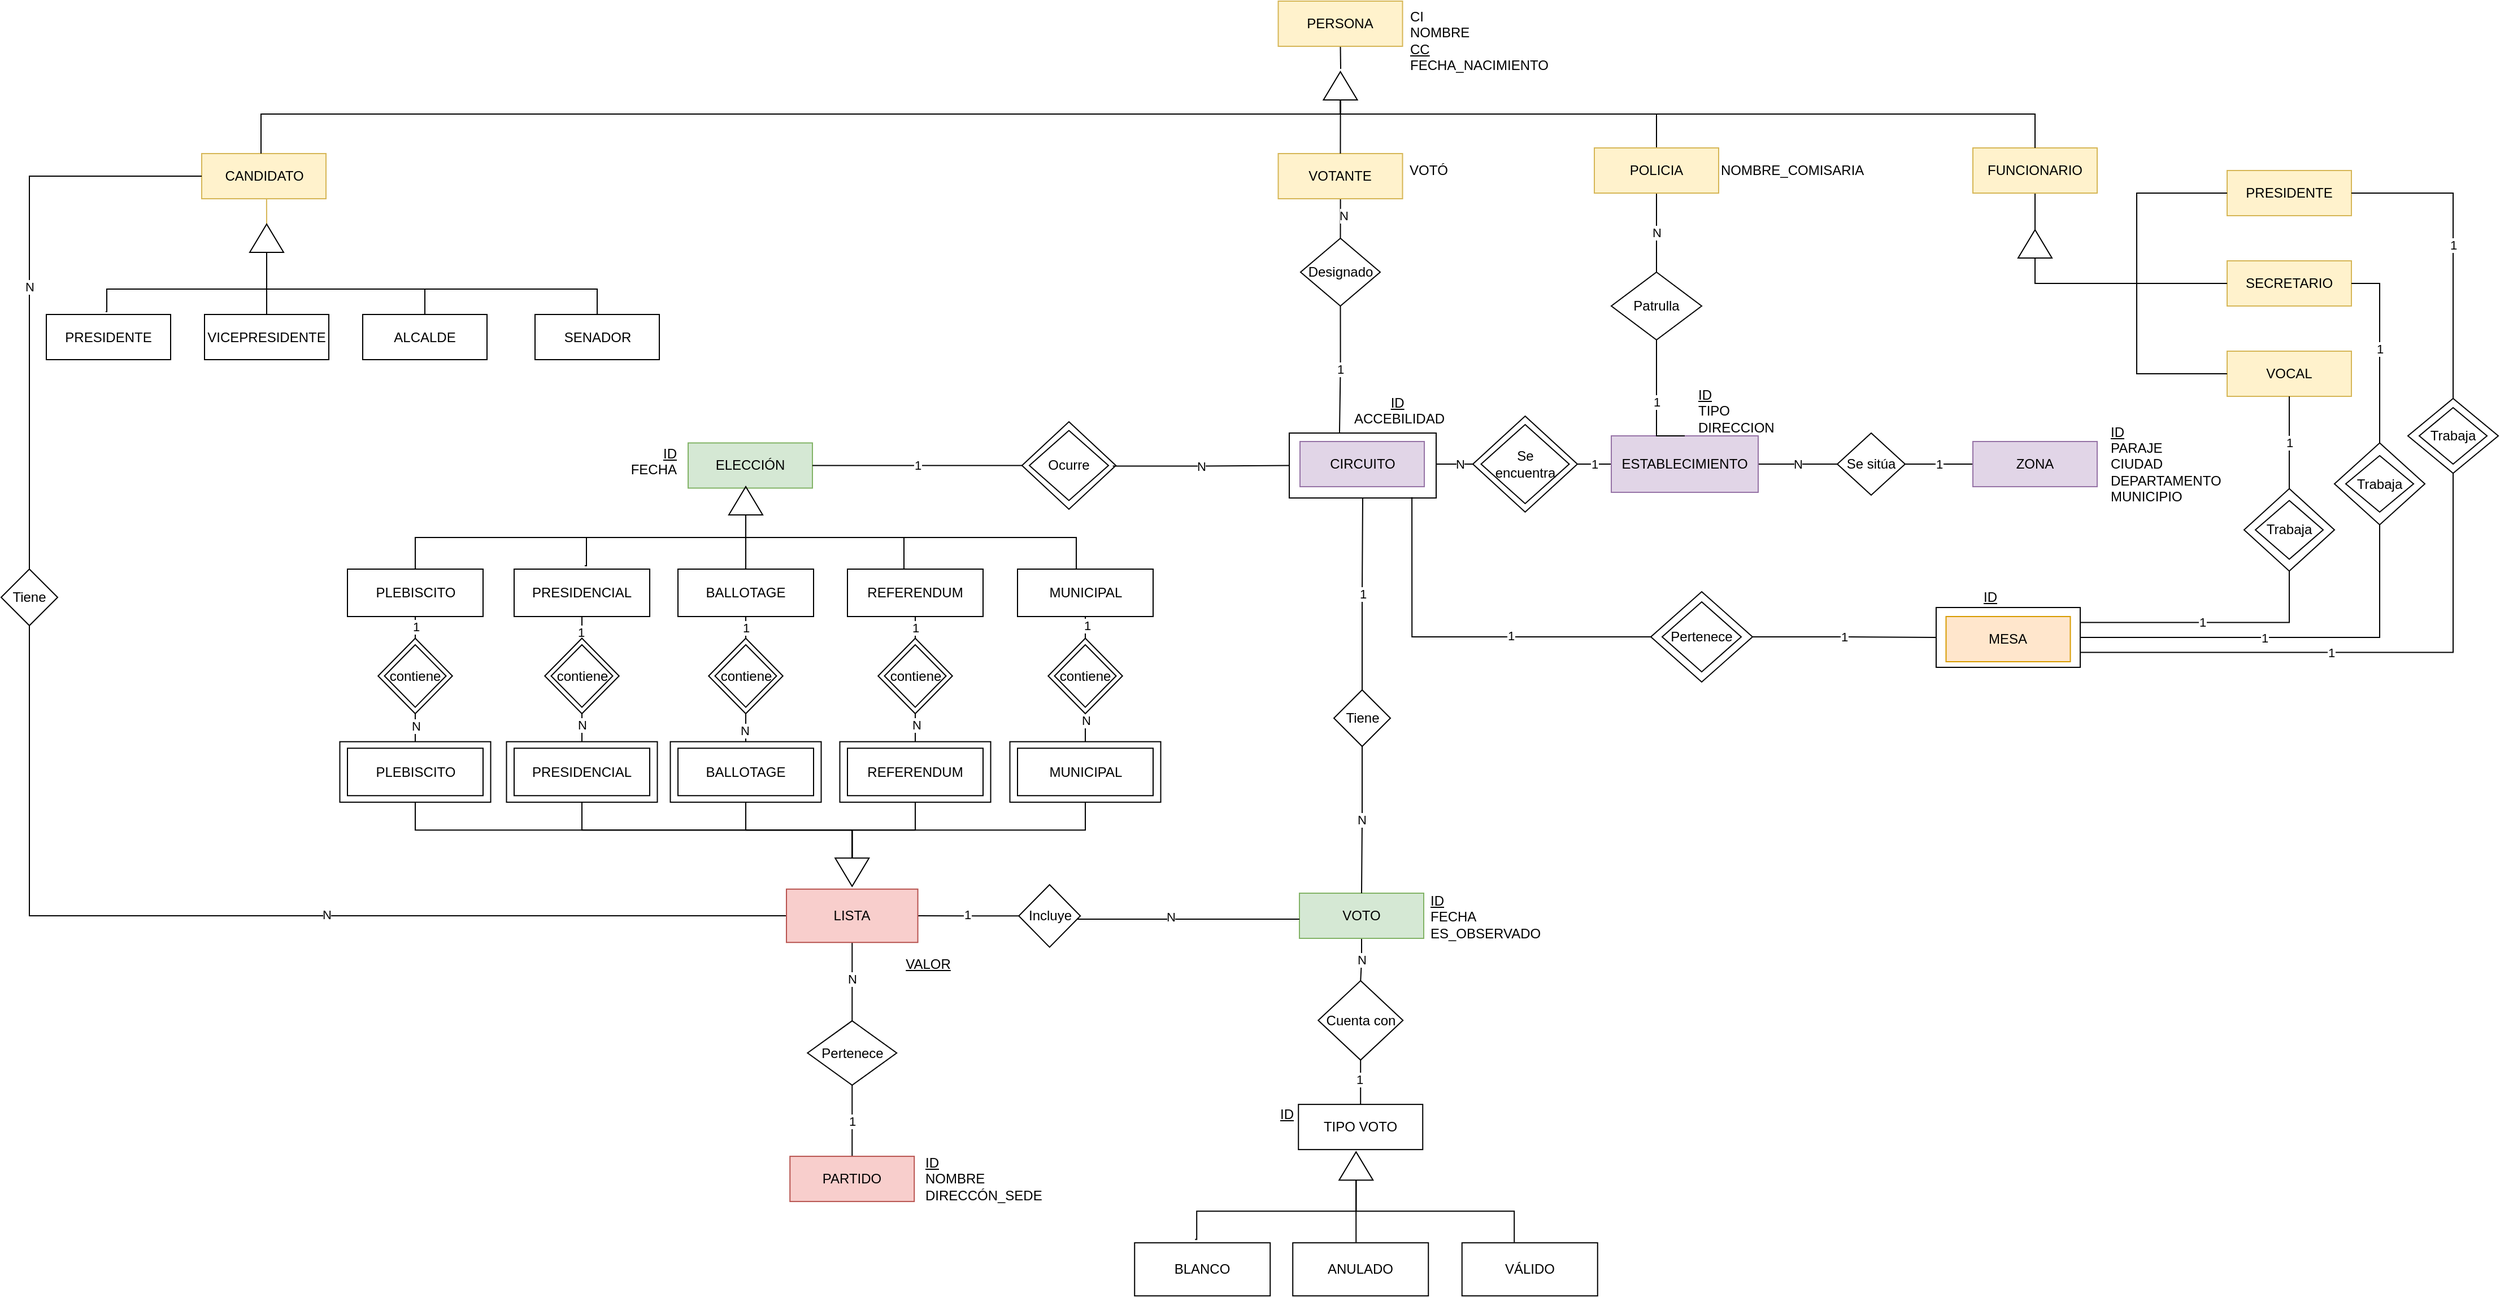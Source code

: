 <mxfile>
    <diagram id="J9E_4Nai2FjoTqts28Ti" name="Page-1">
        <mxGraphModel dx="3255" dy="2295" grid="1" gridSize="10" guides="1" tooltips="1" connect="1" arrows="1" fold="1" page="1" pageScale="1" pageWidth="827" pageHeight="1169" math="0" shadow="0">
            <root>
                <mxCell id="0"/>
                <mxCell id="1" parent="0"/>
                <mxCell id="2" value="" style="rhombus;whiteSpace=wrap;html=1;rounded=0;fillColor=none;" parent="1" vertex="1">
                    <mxGeometry x="1195" y="-418.25" width="80" height="73" as="geometry"/>
                </mxCell>
                <mxCell id="3" value="" style="rounded=0;whiteSpace=wrap;html=1;fillColor=none;" parent="1" vertex="1">
                    <mxGeometry x="922.5" y="-313" width="127.5" height="53" as="geometry"/>
                </mxCell>
                <mxCell id="4" value="" style="rhombus;whiteSpace=wrap;html=1;strokeColor=default;perimeterSpacing=0;gradientColor=none;fillColor=none;" parent="1" vertex="1">
                    <mxGeometry x="670" y="-327" width="90" height="80" as="geometry"/>
                </mxCell>
                <mxCell id="5" value="" style="rounded=0;whiteSpace=wrap;html=1;fillColor=none;" parent="1" vertex="1">
                    <mxGeometry x="350" y="-467.5" width="130" height="57.5" as="geometry"/>
                </mxCell>
                <mxCell id="6" style="edgeStyle=orthogonalEdgeStyle;rounded=0;orthogonalLoop=1;jettySize=auto;html=1;exitX=0.5;exitY=1;exitDx=0;exitDy=0;endArrow=none;startFill=0;" parent="1" source="7" edge="1">
                    <mxGeometry relative="1" as="geometry">
                        <mxPoint x="395.5" y="-790" as="targetPoint"/>
                    </mxGeometry>
                </mxCell>
                <mxCell id="7" value="PERSONA" style="rounded=0;whiteSpace=wrap;html=1;fillColor=#fff2cc;strokeColor=#d6b656;" parent="1" vertex="1">
                    <mxGeometry x="340.25" y="-850" width="110" height="40" as="geometry"/>
                </mxCell>
                <mxCell id="8" value="CANDIDATO" style="rounded=0;whiteSpace=wrap;html=1;fillColor=#fff2cc;strokeColor=#d6b656;" parent="1" vertex="1">
                    <mxGeometry x="-612.5" y="-715" width="110" height="40" as="geometry"/>
                </mxCell>
                <mxCell id="9" style="edgeStyle=orthogonalEdgeStyle;rounded=0;orthogonalLoop=1;jettySize=auto;html=1;exitX=0.5;exitY=1;exitDx=0;exitDy=0;entryX=1;entryY=0.5;entryDx=0;entryDy=0;endArrow=none;startFill=0;" parent="1" source="10" target="24" edge="1">
                    <mxGeometry relative="1" as="geometry"/>
                </mxCell>
                <mxCell id="10" value="FUNCIONARIO" style="rounded=0;whiteSpace=wrap;html=1;fillColor=#fff2cc;strokeColor=#d6b656;" parent="1" vertex="1">
                    <mxGeometry x="955" y="-720" width="110" height="40" as="geometry"/>
                </mxCell>
                <mxCell id="11" style="edgeStyle=orthogonalEdgeStyle;rounded=0;orthogonalLoop=1;jettySize=auto;html=1;entryX=0.5;entryY=0;entryDx=0;entryDy=0;endArrow=none;startFill=0;" parent="1" source="13" target="84" edge="1">
                    <mxGeometry relative="1" as="geometry">
                        <Array as="points"/>
                    </mxGeometry>
                </mxCell>
                <mxCell id="12" value="N" style="edgeLabel;html=1;align=center;verticalAlign=middle;resizable=0;points=[];" parent="11" vertex="1" connectable="0">
                    <mxGeometry x="0.111" y="2" relative="1" as="geometry">
                        <mxPoint as="offset"/>
                    </mxGeometry>
                </mxCell>
                <mxCell id="13" value="VOTANTE" style="rounded=0;whiteSpace=wrap;html=1;fillColor=#fff2cc;strokeColor=#d6b656;" parent="1" vertex="1">
                    <mxGeometry x="340.25" y="-715" width="110" height="40" as="geometry"/>
                </mxCell>
                <mxCell id="14" style="edgeStyle=orthogonalEdgeStyle;rounded=0;orthogonalLoop=1;jettySize=auto;html=1;exitX=0;exitY=0.5;exitDx=0;exitDy=0;endArrow=none;startFill=0;" parent="1" source="17" target="8" edge="1">
                    <mxGeometry relative="1" as="geometry">
                        <Array as="points">
                            <mxPoint x="395" y="-750"/>
                            <mxPoint x="-560" y="-750"/>
                        </Array>
                    </mxGeometry>
                </mxCell>
                <mxCell id="15" style="edgeStyle=orthogonalEdgeStyle;rounded=0;orthogonalLoop=1;jettySize=auto;html=1;exitX=0;exitY=0.5;exitDx=0;exitDy=0;endArrow=none;startFill=0;entryX=0.5;entryY=0;entryDx=0;entryDy=0;" parent="1" source="17" target="13" edge="1">
                    <mxGeometry relative="1" as="geometry">
                        <Array as="points">
                            <mxPoint x="465" y="-750"/>
                            <mxPoint x="405" y="-750"/>
                        </Array>
                    </mxGeometry>
                </mxCell>
                <mxCell id="16" style="edgeStyle=orthogonalEdgeStyle;rounded=0;orthogonalLoop=1;jettySize=auto;html=1;exitX=0;exitY=0.5;exitDx=0;exitDy=0;entryX=0.5;entryY=0;entryDx=0;entryDy=0;endArrow=none;startFill=0;" parent="1" source="17" target="10" edge="1">
                    <mxGeometry relative="1" as="geometry">
                        <Array as="points">
                            <mxPoint x="395" y="-750"/>
                            <mxPoint x="1010" y="-750"/>
                        </Array>
                    </mxGeometry>
                </mxCell>
                <mxCell id="17" value="" style="triangle;whiteSpace=wrap;html=1;rotation=-90;" parent="1" vertex="1">
                    <mxGeometry x="382.75" y="-790" width="25" height="30" as="geometry"/>
                </mxCell>
                <mxCell id="18" value="PRESIDENTE" style="rounded=0;whiteSpace=wrap;html=1;fillColor=#fff2cc;strokeColor=#d6b656;" parent="1" vertex="1">
                    <mxGeometry x="1180" y="-700" width="110" height="40" as="geometry"/>
                </mxCell>
                <mxCell id="19" value="SECRETARIO" style="rounded=0;whiteSpace=wrap;html=1;fillColor=#fff2cc;strokeColor=#d6b656;" parent="1" vertex="1">
                    <mxGeometry x="1180" y="-620" width="110" height="40" as="geometry"/>
                </mxCell>
                <mxCell id="20" value="VOCAL" style="rounded=0;whiteSpace=wrap;html=1;fillColor=#fff2cc;strokeColor=#d6b656;" parent="1" vertex="1">
                    <mxGeometry x="1180" y="-540" width="110" height="40" as="geometry"/>
                </mxCell>
                <mxCell id="21" style="edgeStyle=orthogonalEdgeStyle;rounded=0;orthogonalLoop=1;jettySize=auto;html=1;exitX=0;exitY=0.5;exitDx=0;exitDy=0;endArrow=none;startFill=0;fillColor=#dae8fc;strokeColor=#000000;entryX=0;entryY=0.5;entryDx=0;entryDy=0;" parent="1" source="24" target="19" edge="1">
                    <mxGeometry relative="1" as="geometry"/>
                </mxCell>
                <mxCell id="22" style="edgeStyle=orthogonalEdgeStyle;rounded=0;orthogonalLoop=1;jettySize=auto;html=1;exitX=0;exitY=0.5;exitDx=0;exitDy=0;entryX=0;entryY=0.5;entryDx=0;entryDy=0;endArrow=none;startFill=0;fillColor=#dae8fc;strokeColor=#000000;" parent="1" source="24" target="20" edge="1">
                    <mxGeometry relative="1" as="geometry">
                        <Array as="points">
                            <mxPoint x="1010" y="-600"/>
                            <mxPoint x="1100" y="-600"/>
                            <mxPoint x="1100" y="-520"/>
                        </Array>
                    </mxGeometry>
                </mxCell>
                <mxCell id="23" style="edgeStyle=orthogonalEdgeStyle;rounded=0;orthogonalLoop=1;jettySize=auto;html=1;exitX=0;exitY=0.5;exitDx=0;exitDy=0;entryX=0;entryY=0.5;entryDx=0;entryDy=0;endArrow=none;startFill=0;fillColor=#dae8fc;strokeColor=#000000;" parent="1" source="24" target="18" edge="1">
                    <mxGeometry relative="1" as="geometry">
                        <Array as="points">
                            <mxPoint x="1010" y="-600"/>
                            <mxPoint x="1100" y="-600"/>
                            <mxPoint x="1100" y="-680"/>
                        </Array>
                    </mxGeometry>
                </mxCell>
                <mxCell id="24" value="" style="triangle;whiteSpace=wrap;html=1;rotation=-90;fillColor=none;strokeColor=#000000;" parent="1" vertex="1">
                    <mxGeometry x="997.5" y="-650" width="25" height="30" as="geometry"/>
                </mxCell>
                <mxCell id="25" value="CIRCUITO" style="rounded=0;whiteSpace=wrap;html=1;perimeterSpacing=0;fillStyle=auto;fillColor=#e1d5e7;strokeColor=#9673a6;" parent="1" vertex="1">
                    <mxGeometry x="359.5" y="-460" width="110" height="40" as="geometry"/>
                </mxCell>
                <mxCell id="26" style="edgeStyle=orthogonalEdgeStyle;rounded=0;orthogonalLoop=1;jettySize=auto;html=1;exitX=1;exitY=0.25;exitDx=0;exitDy=0;endArrow=none;startFill=0;entryX=0.5;entryY=1;entryDx=0;entryDy=0;" parent="1" source="3" target="2" edge="1">
                    <mxGeometry relative="1" as="geometry">
                        <mxPoint x="1235" y="-340" as="targetPoint"/>
                    </mxGeometry>
                </mxCell>
                <mxCell id="27" value="1" style="edgeLabel;html=1;align=center;verticalAlign=middle;resizable=0;points=[];" parent="26" connectable="0" vertex="1">
                    <mxGeometry x="-0.069" y="1" relative="1" as="geometry">
                        <mxPoint as="offset"/>
                    </mxGeometry>
                </mxCell>
                <mxCell id="28" value="MESA" style="rounded=0;whiteSpace=wrap;html=1;fillColor=#ffe6cc;strokeColor=#d79b00;" parent="1" vertex="1">
                    <mxGeometry x="931.25" y="-305" width="110" height="40" as="geometry"/>
                </mxCell>
                <mxCell id="29" value="1" style="edgeStyle=orthogonalEdgeStyle;rounded=0;orthogonalLoop=1;jettySize=auto;html=1;endArrow=none;startFill=0;entryX=0;entryY=0.5;entryDx=0;entryDy=0;exitX=1;exitY=0.5;exitDx=0;exitDy=0;" parent="1" source="4" target="3" edge="1">
                    <mxGeometry x="0.003" relative="1" as="geometry">
                        <mxPoint as="offset"/>
                        <mxPoint x="780" y="-290" as="sourcePoint"/>
                        <mxPoint x="920" y="-287" as="targetPoint"/>
                    </mxGeometry>
                </mxCell>
                <mxCell id="30" value="" style="edgeStyle=orthogonalEdgeStyle;rounded=0;orthogonalLoop=1;jettySize=auto;html=1;endArrow=none;startFill=0;entryX=0.835;entryY=0.986;entryDx=0;entryDy=0;entryPerimeter=0;exitX=0;exitY=0.5;exitDx=0;exitDy=0;" parent="1" source="4" target="5" edge="1">
                    <mxGeometry relative="1" as="geometry">
                        <mxPoint x="431" y="-370" as="targetPoint"/>
                        <mxPoint x="650" y="-290" as="sourcePoint"/>
                    </mxGeometry>
                </mxCell>
                <mxCell id="31" value="1" style="edgeLabel;html=1;align=center;verticalAlign=middle;resizable=0;points=[];" parent="30" connectable="0" vertex="1">
                    <mxGeometry x="-0.256" y="-1" relative="1" as="geometry">
                        <mxPoint as="offset"/>
                    </mxGeometry>
                </mxCell>
                <mxCell id="32" value="Pertenece" style="rhombus;whiteSpace=wrap;html=1;strokeColor=default;perimeterSpacing=0;gradientColor=none;fillColor=default;" parent="1" vertex="1">
                    <mxGeometry x="680" y="-318" width="70" height="62" as="geometry"/>
                </mxCell>
                <mxCell id="33" value="N" style="edgeStyle=orthogonalEdgeStyle;rounded=0;orthogonalLoop=1;jettySize=auto;html=1;entryX=0.5;entryY=0;entryDx=0;entryDy=0;endArrow=none;startFill=0;" parent="1" source="34" target="90" edge="1">
                    <mxGeometry relative="1" as="geometry"/>
                </mxCell>
                <mxCell id="34" value="VOTO" style="rounded=0;whiteSpace=wrap;html=1;fillColor=#d5e8d4;strokeColor=#82b366;" parent="1" vertex="1">
                    <mxGeometry x="359" y="-60.0" width="110" height="40" as="geometry"/>
                </mxCell>
                <mxCell id="35" value="N" style="edgeStyle=orthogonalEdgeStyle;rounded=0;orthogonalLoop=1;jettySize=auto;html=1;endArrow=none;startFill=0;" parent="1" source="37" target="34" edge="1">
                    <mxGeometry relative="1" as="geometry"/>
                </mxCell>
                <mxCell id="36" value="1" style="edgeStyle=orthogonalEdgeStyle;rounded=0;orthogonalLoop=1;jettySize=auto;html=1;endArrow=none;startFill=0;exitX=0.5;exitY=0;exitDx=0;exitDy=0;entryX=0.5;entryY=1;entryDx=0;entryDy=0;" parent="1" source="37" target="5" edge="1">
                    <mxGeometry relative="1" as="geometry">
                        <mxPoint x="395.25" y="-407.75" as="targetPoint"/>
                    </mxGeometry>
                </mxCell>
                <mxCell id="37" value="Tiene" style="rhombus;whiteSpace=wrap;html=1;" parent="1" vertex="1">
                    <mxGeometry x="389.5" y="-240" width="50" height="50" as="geometry"/>
                </mxCell>
                <mxCell id="38" value="1" style="edgeStyle=orthogonalEdgeStyle;rounded=0;orthogonalLoop=1;jettySize=auto;html=1;entryX=1;entryY=0.5;entryDx=0;entryDy=0;endArrow=none;startFill=0;" parent="1" source="40" target="101" edge="1">
                    <mxGeometry relative="1" as="geometry">
                        <mxPoint x="670" y="-445" as="targetPoint"/>
                    </mxGeometry>
                </mxCell>
                <mxCell id="39" value="N" style="edgeStyle=orthogonalEdgeStyle;rounded=0;orthogonalLoop=1;jettySize=auto;html=1;endArrow=none;startFill=0;" parent="1" source="40" target="53" edge="1">
                    <mxGeometry relative="1" as="geometry"/>
                </mxCell>
                <mxCell id="40" value="ESTABLECIMIENTO" style="rounded=0;whiteSpace=wrap;html=1;fillColor=#e1d5e7;strokeColor=#9673a6;" parent="1" vertex="1">
                    <mxGeometry x="635" y="-465" width="130" height="50" as="geometry"/>
                </mxCell>
                <mxCell id="41" value="ALCALDE" style="rounded=0;whiteSpace=wrap;html=1;" parent="1" vertex="1">
                    <mxGeometry x="-470" y="-572.5" width="110" height="40" as="geometry"/>
                </mxCell>
                <mxCell id="42" value="VICEPRESIDENTE" style="rounded=0;whiteSpace=wrap;html=1;" parent="1" vertex="1">
                    <mxGeometry x="-610" y="-572.5" width="110" height="40" as="geometry"/>
                </mxCell>
                <mxCell id="43" value="PRESIDENTE" style="rounded=0;whiteSpace=wrap;html=1;" parent="1" vertex="1">
                    <mxGeometry x="-750" y="-572.5" width="110" height="40" as="geometry"/>
                </mxCell>
                <mxCell id="44" style="edgeStyle=orthogonalEdgeStyle;rounded=0;orthogonalLoop=1;jettySize=auto;html=1;exitX=0;exitY=0.5;exitDx=0;exitDy=0;endArrow=none;startFill=0;" parent="1" source="49" target="42" edge="1">
                    <mxGeometry relative="1" as="geometry"/>
                </mxCell>
                <mxCell id="45" style="edgeStyle=orthogonalEdgeStyle;rounded=0;orthogonalLoop=1;jettySize=auto;html=1;exitX=1;exitY=0.5;exitDx=0;exitDy=0;entryX=0.522;entryY=1.01;entryDx=0;entryDy=0;endArrow=none;startFill=0;entryPerimeter=0;fillColor=#fff2cc;strokeColor=#d6b656;" parent="1" source="49" target="8" edge="1">
                    <mxGeometry relative="1" as="geometry">
                        <Array as="points">
                            <mxPoint x="-555.5" y="-652"/>
                        </Array>
                    </mxGeometry>
                </mxCell>
                <mxCell id="46" style="edgeStyle=orthogonalEdgeStyle;rounded=0;orthogonalLoop=1;jettySize=auto;html=1;exitX=0;exitY=0.5;exitDx=0;exitDy=0;entryX=0.5;entryY=0;entryDx=0;entryDy=0;endArrow=none;startFill=0;" parent="1" source="49" target="59" edge="1">
                    <mxGeometry relative="1" as="geometry">
                        <Array as="points">
                            <mxPoint x="-554.5" y="-595"/>
                            <mxPoint x="-262.5" y="-595"/>
                        </Array>
                    </mxGeometry>
                </mxCell>
                <mxCell id="47" style="edgeStyle=orthogonalEdgeStyle;rounded=0;orthogonalLoop=1;jettySize=auto;html=1;exitX=0;exitY=0.5;exitDx=0;exitDy=0;endArrow=none;startFill=0;" parent="1" source="49" edge="1">
                    <mxGeometry relative="1" as="geometry">
                        <mxPoint x="-697.5" y="-575" as="targetPoint"/>
                        <Array as="points">
                            <mxPoint x="-554.5" y="-595"/>
                            <mxPoint x="-696.5" y="-595"/>
                            <mxPoint x="-696.5" y="-575"/>
                        </Array>
                    </mxGeometry>
                </mxCell>
                <mxCell id="48" style="edgeStyle=orthogonalEdgeStyle;rounded=0;orthogonalLoop=1;jettySize=auto;html=1;exitX=0;exitY=0.5;exitDx=0;exitDy=0;entryX=0.5;entryY=0;entryDx=0;entryDy=0;endArrow=none;startFill=0;" parent="1" source="49" target="41" edge="1">
                    <mxGeometry relative="1" as="geometry">
                        <Array as="points">
                            <mxPoint x="-554.5" y="-595"/>
                            <mxPoint x="-414.5" y="-595"/>
                        </Array>
                    </mxGeometry>
                </mxCell>
                <mxCell id="49" value="" style="triangle;whiteSpace=wrap;html=1;rotation=-90;" parent="1" vertex="1">
                    <mxGeometry x="-567.5" y="-655" width="25" height="30" as="geometry"/>
                </mxCell>
                <mxCell id="50" value="" style="edgeStyle=orthogonalEdgeStyle;rounded=0;orthogonalLoop=1;jettySize=auto;html=1;endArrow=none;startFill=0;entryX=1;entryY=0.5;entryDx=0;entryDy=0;exitX=0;exitY=0.5;exitDx=0;exitDy=0;" parent="1" source="101" target="5" edge="1">
                    <mxGeometry relative="1" as="geometry">
                        <Array as="points">
                            <mxPoint x="480" y="-440"/>
                        </Array>
                    </mxGeometry>
                </mxCell>
                <mxCell id="51" value="N" style="edgeLabel;html=1;align=center;verticalAlign=middle;resizable=0;points=[];" parent="50" connectable="0" vertex="1">
                    <mxGeometry x="-0.309" relative="1" as="geometry">
                        <mxPoint as="offset"/>
                    </mxGeometry>
                </mxCell>
                <mxCell id="52" value="1" style="edgeStyle=orthogonalEdgeStyle;rounded=0;orthogonalLoop=1;jettySize=auto;html=1;endArrow=none;startFill=0;" parent="1" source="53" target="66" edge="1">
                    <mxGeometry relative="1" as="geometry">
                        <mxPoint x="992.5" y="-340" as="targetPoint"/>
                    </mxGeometry>
                </mxCell>
                <mxCell id="53" value="Se sitúa" style="rhombus;whiteSpace=wrap;html=1;rounded=0;" parent="1" vertex="1">
                    <mxGeometry x="835" y="-467.5" width="60" height="55" as="geometry"/>
                </mxCell>
                <mxCell id="54" style="edgeStyle=orthogonalEdgeStyle;rounded=0;orthogonalLoop=1;jettySize=auto;html=1;exitX=0.5;exitY=0;exitDx=0;exitDy=0;endArrow=none;startFill=0;entryX=0;entryY=0.5;entryDx=0;entryDy=0;" parent="1" source="56" target="17" edge="1">
                    <mxGeometry relative="1" as="geometry">
                        <mxPoint x="598" y="-750" as="targetPoint"/>
                        <Array as="points">
                            <mxPoint x="675" y="-750"/>
                            <mxPoint x="395" y="-750"/>
                        </Array>
                    </mxGeometry>
                </mxCell>
                <mxCell id="55" value="N" style="edgeStyle=orthogonalEdgeStyle;rounded=0;orthogonalLoop=1;jettySize=auto;html=1;exitX=0.5;exitY=1;exitDx=0;exitDy=0;entryX=0.5;entryY=0;entryDx=0;entryDy=0;endArrow=none;startFill=0;" parent="1" source="56" target="76" edge="1">
                    <mxGeometry relative="1" as="geometry">
                        <Array as="points">
                            <mxPoint x="675" y="-680"/>
                        </Array>
                    </mxGeometry>
                </mxCell>
                <mxCell id="56" value="POLICIA" style="rounded=0;whiteSpace=wrap;html=1;fillColor=#fff2cc;strokeColor=#d6b656;" parent="1" vertex="1">
                    <mxGeometry x="620" y="-720" width="110" height="40" as="geometry"/>
                </mxCell>
                <mxCell id="57" value="1" style="edgeStyle=orthogonalEdgeStyle;rounded=0;orthogonalLoop=1;jettySize=auto;html=1;exitX=0.5;exitY=1;exitDx=0;exitDy=0;endArrow=none;startFill=0;" parent="1" source="166" target="63" edge="1">
                    <mxGeometry relative="1" as="geometry"/>
                </mxCell>
                <mxCell id="58" value="1" style="edgeStyle=orthogonalEdgeStyle;rounded=0;orthogonalLoop=1;jettySize=auto;html=1;exitX=0.5;exitY=1;exitDx=0;exitDy=0;entryX=0.5;entryY=0;entryDx=0;entryDy=0;endArrow=none;startFill=0;" parent="1" source="76" target="40" edge="1">
                    <mxGeometry relative="1" as="geometry">
                        <mxPoint x="598" y="-567.5" as="sourcePoint"/>
                        <Array as="points">
                            <mxPoint x="675" y="-530"/>
                            <mxPoint x="675" y="-530"/>
                        </Array>
                    </mxGeometry>
                </mxCell>
                <mxCell id="59" value="SENADOR" style="rounded=0;whiteSpace=wrap;html=1;" parent="1" vertex="1">
                    <mxGeometry x="-317.5" y="-572.5" width="110" height="40" as="geometry"/>
                </mxCell>
                <mxCell id="60" value="N" style="edgeStyle=orthogonalEdgeStyle;rounded=0;orthogonalLoop=1;jettySize=auto;html=1;endArrow=none;startFill=0;" parent="1" source="8" target="69" edge="1">
                    <mxGeometry relative="1" as="geometry">
                        <mxPoint x="-120" y="-395.0" as="targetPoint"/>
                        <mxPoint x="-435" y="-705" as="sourcePoint"/>
                        <Array as="points">
                            <mxPoint x="-765" y="-695"/>
                        </Array>
                    </mxGeometry>
                </mxCell>
                <mxCell id="61" value="Se&lt;div&gt;encuentra&lt;/div&gt;" style="rhombus;whiteSpace=wrap;html=1;" parent="1" vertex="1">
                    <mxGeometry x="519.75" y="-475" width="78" height="70" as="geometry"/>
                </mxCell>
                <mxCell id="62" value="CI&lt;br&gt;&lt;div&gt;NOMBRE&lt;/div&gt;&lt;div&gt;&lt;u&gt;CC&lt;/u&gt;&lt;/div&gt;&lt;div&gt;FECHA_NACIMIENTO&lt;/div&gt;" style="text;html=1;align=left;verticalAlign=middle;resizable=0;points=[];autosize=1;strokeColor=none;fillColor=none;" parent="1" vertex="1">
                    <mxGeometry x="455" y="-850" width="150" height="70" as="geometry"/>
                </mxCell>
                <mxCell id="63" value="PARTIDO" style="rounded=0;whiteSpace=wrap;html=1;fillColor=#f8cecc;strokeColor=#b85450;" parent="1" vertex="1">
                    <mxGeometry x="-91.88" y="173.04" width="110" height="40" as="geometry"/>
                </mxCell>
                <mxCell id="64" style="edgeStyle=orthogonalEdgeStyle;rounded=0;orthogonalLoop=1;jettySize=auto;html=1;entryX=0.5;entryY=0;entryDx=0;entryDy=0;endArrow=none;startFill=0;" parent="1" source="102" target="166" edge="1">
                    <mxGeometry relative="1" as="geometry"/>
                </mxCell>
                <mxCell id="65" value="N" style="edgeLabel;html=1;align=center;verticalAlign=middle;resizable=0;points=[];" parent="64" connectable="0" vertex="1">
                    <mxGeometry x="-0.252" y="1" relative="1" as="geometry">
                        <mxPoint x="-1" y="6" as="offset"/>
                    </mxGeometry>
                </mxCell>
                <mxCell id="66" value="ZONA" style="rounded=0;whiteSpace=wrap;html=1;fillColor=#e1d5e7;strokeColor=#9673a6;" parent="1" vertex="1">
                    <mxGeometry x="955" y="-460" width="110" height="40" as="geometry"/>
                </mxCell>
                <mxCell id="67" style="edgeStyle=orthogonalEdgeStyle;rounded=0;orthogonalLoop=1;jettySize=auto;html=1;exitX=0.5;exitY=1;exitDx=0;exitDy=0;entryX=0;entryY=0.5;entryDx=0;entryDy=0;endArrow=none;startFill=0;" parent="1" source="69" target="102" edge="1">
                    <mxGeometry relative="1" as="geometry"/>
                </mxCell>
                <mxCell id="68" value="N" style="edgeLabel;html=1;align=center;verticalAlign=middle;resizable=0;points=[];" parent="67" vertex="1" connectable="0">
                    <mxGeometry x="0.122" y="1" relative="1" as="geometry">
                        <mxPoint as="offset"/>
                    </mxGeometry>
                </mxCell>
                <mxCell id="69" value="Tiene" style="rhombus;whiteSpace=wrap;html=1;" parent="1" vertex="1">
                    <mxGeometry x="-790" y="-347" width="50" height="50" as="geometry"/>
                </mxCell>
                <mxCell id="70" value="&lt;u&gt;ID&lt;/u&gt;&amp;nbsp;&lt;div&gt;ACCEBILIDAD&lt;/div&gt;&lt;div&gt;&lt;br&gt;&lt;/div&gt;" style="text;html=1;align=center;verticalAlign=middle;resizable=0;points=[];autosize=1;strokeColor=none;fillColor=none;" parent="1" vertex="1">
                    <mxGeometry x="396.62" y="-510" width="100" height="60" as="geometry"/>
                </mxCell>
                <mxCell id="71" value="NOMBRE_COMISARIA" style="text;html=1;align=left;verticalAlign=middle;resizable=0;points=[];autosize=1;strokeColor=none;fillColor=none;" parent="1" vertex="1">
                    <mxGeometry x="730" y="-715" width="150" height="30" as="geometry"/>
                </mxCell>
                <mxCell id="72" value="&lt;u&gt;ID&lt;/u&gt;&lt;div&gt;TIPO&lt;/div&gt;&lt;div&gt;DIRECCION&lt;/div&gt;&lt;div&gt;&lt;br&gt;&lt;/div&gt;" style="text;html=1;align=left;verticalAlign=middle;resizable=0;points=[];autosize=1;strokeColor=none;fillColor=none;" parent="1" vertex="1">
                    <mxGeometry x="710" y="-515" width="90" height="70" as="geometry"/>
                </mxCell>
                <mxCell id="73" value="&lt;u&gt;ID&lt;/u&gt;&lt;div&gt;&lt;div&gt;FECHA&lt;/div&gt;&lt;/div&gt;&lt;div&gt;ES_OBSERVADO&lt;/div&gt;&lt;div&gt;&lt;br&gt;&lt;/div&gt;" style="text;html=1;align=left;verticalAlign=middle;resizable=0;points=[];autosize=1;strokeColor=none;fillColor=none;" parent="1" vertex="1">
                    <mxGeometry x="473.12" y="-67.5" width="120" height="70" as="geometry"/>
                </mxCell>
                <mxCell id="74" value="1" style="edgeStyle=orthogonalEdgeStyle;rounded=0;orthogonalLoop=1;jettySize=auto;html=1;entryX=0.5;entryY=1;entryDx=0;entryDy=0;endArrow=none;startFill=0;exitX=0.5;exitY=0;exitDx=0;exitDy=0;" parent="1" source="2" target="20" edge="1">
                    <mxGeometry relative="1" as="geometry">
                        <mxPoint x="1235" y="-430" as="sourcePoint"/>
                    </mxGeometry>
                </mxCell>
                <mxCell id="75" value="Trabaja" style="rhombus;whiteSpace=wrap;html=1;rounded=0;" parent="1" vertex="1">
                    <mxGeometry x="1205" y="-407.75" width="60" height="52" as="geometry"/>
                </mxCell>
                <mxCell id="76" value="Patrulla" style="rhombus;whiteSpace=wrap;html=1;" parent="1" vertex="1">
                    <mxGeometry x="635" y="-610" width="80" height="60" as="geometry"/>
                </mxCell>
                <mxCell id="77" style="edgeStyle=orthogonalEdgeStyle;rounded=0;orthogonalLoop=1;jettySize=auto;html=1;endArrow=none;startFill=0;" parent="1" source="81" target="34" edge="1">
                    <mxGeometry relative="1" as="geometry">
                        <mxPoint x="114.62" y="-7.25" as="targetPoint"/>
                        <Array as="points">
                            <mxPoint x="300.62" y="-36.96"/>
                            <mxPoint x="300.62" y="-36.96"/>
                        </Array>
                    </mxGeometry>
                </mxCell>
                <mxCell id="78" value="N" style="edgeLabel;html=1;align=center;verticalAlign=middle;resizable=0;points=[];" parent="77" vertex="1" connectable="0">
                    <mxGeometry x="-0.162" y="2" relative="1" as="geometry">
                        <mxPoint as="offset"/>
                    </mxGeometry>
                </mxCell>
                <mxCell id="79" style="edgeStyle=orthogonalEdgeStyle;rounded=0;orthogonalLoop=1;jettySize=auto;html=1;exitX=0;exitY=0.5;exitDx=0;exitDy=0;entryX=1;entryY=0.5;entryDx=0;entryDy=0;endArrow=none;startFill=0;" parent="1" source="81" target="102" edge="1">
                    <mxGeometry relative="1" as="geometry"/>
                </mxCell>
                <mxCell id="80" value="1" style="edgeLabel;html=1;align=center;verticalAlign=middle;resizable=0;points=[];" parent="79" vertex="1" connectable="0">
                    <mxGeometry x="0.03" y="-1" relative="1" as="geometry">
                        <mxPoint as="offset"/>
                    </mxGeometry>
                </mxCell>
                <mxCell id="81" value="Incluye" style="rhombus;whiteSpace=wrap;html=1;" parent="1" vertex="1">
                    <mxGeometry x="110.62" y="-67.5" width="54.5" height="55.29" as="geometry"/>
                </mxCell>
                <mxCell id="82" value="1" style="edgeStyle=orthogonalEdgeStyle;rounded=0;orthogonalLoop=1;jettySize=auto;html=1;exitX=0.5;exitY=1;exitDx=0;exitDy=0;entryX=0.342;entryY=-0.002;entryDx=0;entryDy=0;endArrow=none;startFill=0;entryPerimeter=0;" parent="1" source="84" target="5" edge="1">
                    <mxGeometry relative="1" as="geometry">
                        <mxPoint x="394.97" y="-518.05" as="targetPoint"/>
                    </mxGeometry>
                </mxCell>
                <mxCell id="83" value="&lt;u&gt;ID&lt;/u&gt;&lt;div&gt;NOMBRE&lt;/div&gt;&lt;div&gt;DIRECCÓN_SEDE&lt;/div&gt;" style="text;html=1;align=left;verticalAlign=middle;resizable=0;points=[];autosize=1;strokeColor=none;fillColor=none;" parent="1" vertex="1">
                    <mxGeometry x="26.25" y="163.04" width="130" height="60" as="geometry"/>
                </mxCell>
                <mxCell id="84" value="Designado" style="rhombus;whiteSpace=wrap;html=1;" parent="1" vertex="1">
                    <mxGeometry x="360" y="-640" width="70.5" height="60" as="geometry"/>
                </mxCell>
                <mxCell id="85" value="&lt;div&gt;&lt;span&gt;&lt;u&gt;ID&lt;/u&gt;&lt;/span&gt;&lt;/div&gt;&lt;span&gt;PARAJE&lt;/span&gt;&lt;div&gt;&lt;span&gt;CIUDAD&lt;/span&gt;&lt;/div&gt;&lt;div&gt;&lt;span&gt;DEPARTAMENTO&amp;nbsp;&lt;/span&gt;&lt;/div&gt;&lt;div&gt;&lt;span&gt;MUNICIPIO&lt;/span&gt;&lt;/div&gt;" style="text;html=1;align=left;verticalAlign=middle;resizable=0;points=[];autosize=1;strokeColor=none;fillColor=none;fontStyle=0" parent="1" vertex="1">
                    <mxGeometry x="1075" y="-485" width="120" height="90" as="geometry"/>
                </mxCell>
                <mxCell id="86" value="ID" style="text;html=1;align=center;verticalAlign=middle;resizable=0;points=[];autosize=1;strokeColor=none;fillColor=none;fontStyle=4" parent="1" vertex="1">
                    <mxGeometry x="950" y="-337" width="40" height="30" as="geometry"/>
                </mxCell>
                <mxCell id="87" value="TIPO VOTO" style="rounded=0;whiteSpace=wrap;html=1;" parent="1" vertex="1">
                    <mxGeometry x="358.12" y="127.06" width="110" height="40" as="geometry"/>
                </mxCell>
                <mxCell id="88" value="" style="edgeStyle=orthogonalEdgeStyle;rounded=0;orthogonalLoop=1;jettySize=auto;html=1;endArrow=none;startFill=0;" parent="1" source="90" target="87" edge="1">
                    <mxGeometry relative="1" as="geometry">
                        <mxPoint x="633.12" y="62.94" as="targetPoint"/>
                    </mxGeometry>
                </mxCell>
                <mxCell id="89" value="1" style="edgeLabel;html=1;align=center;verticalAlign=middle;resizable=0;points=[];" parent="88" vertex="1" connectable="0">
                    <mxGeometry x="-0.189" y="-1" relative="1" as="geometry">
                        <mxPoint as="offset"/>
                    </mxGeometry>
                </mxCell>
                <mxCell id="90" value="Cuenta con" style="rhombus;whiteSpace=wrap;html=1;rounded=0;" parent="1" vertex="1">
                    <mxGeometry x="375.62" y="17.5" width="75" height="70.29" as="geometry"/>
                </mxCell>
                <mxCell id="91" value="&lt;u&gt;ID&lt;/u&gt;" style="text;html=1;align=left;verticalAlign=middle;resizable=0;points=[];autosize=1;strokeColor=none;fillColor=none;" parent="1" vertex="1">
                    <mxGeometry x="340.25" y="120.54" width="40" height="30" as="geometry"/>
                </mxCell>
                <mxCell id="92" value="&lt;u&gt;VALOR&lt;/u&gt;" style="text;html=1;align=center;verticalAlign=middle;resizable=0;points=[];autosize=1;strokeColor=none;fillColor=none;" parent="1" vertex="1">
                    <mxGeometry y="-12.5" width="60" height="30" as="geometry"/>
                </mxCell>
                <mxCell id="93" value="Trabaja" style="rhombus;whiteSpace=wrap;html=1;rounded=0;" parent="1" vertex="1">
                    <mxGeometry x="1285" y="-447.5" width="60" height="50" as="geometry"/>
                </mxCell>
                <mxCell id="94" value="Trabaja" style="rhombus;whiteSpace=wrap;html=1;rounded=0;" parent="1" vertex="1">
                    <mxGeometry x="1350" y="-490" width="60" height="50" as="geometry"/>
                </mxCell>
                <mxCell id="95" style="edgeStyle=orthogonalEdgeStyle;rounded=0;orthogonalLoop=1;jettySize=auto;html=1;exitX=1;exitY=0.5;exitDx=0;exitDy=0;endArrow=none;startFill=0;entryX=0.5;entryY=1;entryDx=0;entryDy=0;" parent="1" source="3" target="163" edge="1">
                    <mxGeometry relative="1" as="geometry">
                        <mxPoint x="1190" y="-270" as="sourcePoint"/>
                        <mxPoint x="1330" y="-380" as="targetPoint"/>
                    </mxGeometry>
                </mxCell>
                <mxCell id="96" value="1" style="edgeLabel;html=1;align=center;verticalAlign=middle;resizable=0;points=[];" parent="95" connectable="0" vertex="1">
                    <mxGeometry x="-0.109" relative="1" as="geometry">
                        <mxPoint as="offset"/>
                    </mxGeometry>
                </mxCell>
                <mxCell id="97" style="edgeStyle=orthogonalEdgeStyle;rounded=0;orthogonalLoop=1;jettySize=auto;html=1;endArrow=none;startFill=0;exitX=1;exitY=0.75;exitDx=0;exitDy=0;entryX=0.5;entryY=1;entryDx=0;entryDy=0;" parent="1" source="3" target="164" edge="1">
                    <mxGeometry relative="1" as="geometry">
                        <mxPoint x="900" y="-300" as="sourcePoint"/>
                        <mxPoint x="1380" y="-420" as="targetPoint"/>
                    </mxGeometry>
                </mxCell>
                <mxCell id="98" value="1" style="edgeLabel;html=1;align=center;verticalAlign=middle;resizable=0;points=[];" parent="97" connectable="0" vertex="1">
                    <mxGeometry x="-0.091" relative="1" as="geometry">
                        <mxPoint as="offset"/>
                    </mxGeometry>
                </mxCell>
                <mxCell id="99" value="1" style="edgeStyle=orthogonalEdgeStyle;rounded=0;orthogonalLoop=1;jettySize=auto;html=1;entryX=1;entryY=0.5;entryDx=0;entryDy=0;endArrow=none;startFill=0;exitX=0.5;exitY=0;exitDx=0;exitDy=0;" parent="1" source="164" target="18" edge="1">
                    <mxGeometry relative="1" as="geometry">
                        <mxPoint x="1380" y="-510" as="sourcePoint"/>
                        <mxPoint x="1240" y="-440" as="targetPoint"/>
                    </mxGeometry>
                </mxCell>
                <mxCell id="100" value="1" style="edgeStyle=orthogonalEdgeStyle;rounded=0;orthogonalLoop=1;jettySize=auto;html=1;entryX=1;entryY=0.5;entryDx=0;entryDy=0;endArrow=none;startFill=0;exitX=0.5;exitY=0;exitDx=0;exitDy=0;" parent="1" source="163" target="19" edge="1">
                    <mxGeometry relative="1" as="geometry">
                        <mxPoint x="1330" y="-460" as="sourcePoint"/>
                        <mxPoint x="1380" y="-600" as="targetPoint"/>
                    </mxGeometry>
                </mxCell>
                <mxCell id="101" value="" style="rhombus;whiteSpace=wrap;html=1;fillColor=none;" parent="1" vertex="1">
                    <mxGeometry x="512.5" y="-482.5" width="92.5" height="85" as="geometry"/>
                </mxCell>
                <mxCell id="102" value="LISTA" style="rounded=0;whiteSpace=wrap;html=1;fillColor=#f8cecc;strokeColor=#b85450;" parent="1" vertex="1">
                    <mxGeometry x="-94.99" y="-63.6" width="116.26" height="47.21" as="geometry"/>
                </mxCell>
                <mxCell id="103" value="VOTÓ" style="text;html=1;align=center;verticalAlign=middle;resizable=0;points=[];autosize=1;strokeColor=none;fillColor=none;" parent="1" vertex="1">
                    <mxGeometry x="442.87" y="-715" width="60" height="30" as="geometry"/>
                </mxCell>
                <mxCell id="104" value="ELECCIÓN" style="rounded=0;whiteSpace=wrap;html=1;fillColor=#d5e8d4;strokeColor=#82b366;" parent="1" vertex="1">
                    <mxGeometry x="-182" y="-458.75" width="110" height="40" as="geometry"/>
                </mxCell>
                <mxCell id="105" value="&lt;u&gt;ID&lt;/u&gt;&lt;div&gt;FECHA&lt;/div&gt;&lt;div&gt;&lt;br&gt;&lt;/div&gt;" style="text;html=1;align=right;verticalAlign=middle;resizable=0;points=[];autosize=1;strokeColor=none;fillColor=none;" parent="1" vertex="1">
                    <mxGeometry x="-251" y="-465" width="60" height="60" as="geometry"/>
                </mxCell>
                <mxCell id="106" value="N" style="edgeStyle=orthogonalEdgeStyle;rounded=0;orthogonalLoop=1;jettySize=auto;html=1;endArrow=none;startFill=0;exitX=0.967;exitY=0.506;exitDx=0;exitDy=0;exitPerimeter=0;" parent="1" source="165" target="5" edge="1">
                    <mxGeometry relative="1" as="geometry"/>
                </mxCell>
                <mxCell id="107" value="1" style="edgeStyle=orthogonalEdgeStyle;rounded=0;orthogonalLoop=1;jettySize=auto;html=1;endArrow=none;startFill=0;exitX=0;exitY=0.5;exitDx=0;exitDy=0;" parent="1" source="165" target="104" edge="1">
                    <mxGeometry relative="1" as="geometry"/>
                </mxCell>
                <mxCell id="108" value="Ocurre" style="rhombus;whiteSpace=wrap;html=1;" parent="1" vertex="1">
                    <mxGeometry x="120" y="-469.75" width="70" height="62" as="geometry"/>
                </mxCell>
                <mxCell id="109" style="edgeStyle=orthogonalEdgeStyle;rounded=0;orthogonalLoop=1;jettySize=auto;html=1;exitX=0.5;exitY=1;exitDx=0;exitDy=0;entryX=0.5;entryY=0;entryDx=0;entryDy=0;endArrow=none;startFill=0;" parent="1" source="111" target="172" edge="1">
                    <mxGeometry relative="1" as="geometry">
                        <mxPoint x="169.5" y="-290" as="targetPoint"/>
                    </mxGeometry>
                </mxCell>
                <mxCell id="110" value="1" style="edgeLabel;html=1;align=center;verticalAlign=middle;resizable=0;points=[];" parent="109" vertex="1" connectable="0">
                    <mxGeometry x="-0.18" y="1" relative="1" as="geometry">
                        <mxPoint as="offset"/>
                    </mxGeometry>
                </mxCell>
                <mxCell id="111" value="MUNICIPAL" style="rounded=0;whiteSpace=wrap;html=1;" parent="1" vertex="1">
                    <mxGeometry x="109.5" y="-347" width="120" height="42" as="geometry"/>
                </mxCell>
                <mxCell id="112" style="edgeStyle=orthogonalEdgeStyle;rounded=0;orthogonalLoop=1;jettySize=auto;html=1;exitX=0.5;exitY=1;exitDx=0;exitDy=0;entryX=0.5;entryY=0;entryDx=0;entryDy=0;endArrow=none;endFill=1;startFill=0;" parent="1" source="114" target="173" edge="1">
                    <mxGeometry relative="1" as="geometry">
                        <mxPoint x="-423.5" y="-290" as="targetPoint"/>
                    </mxGeometry>
                </mxCell>
                <mxCell id="113" value="1" style="edgeLabel;html=1;align=center;verticalAlign=middle;resizable=0;points=[];" parent="112" vertex="1" connectable="0">
                    <mxGeometry x="-0.082" relative="1" as="geometry">
                        <mxPoint as="offset"/>
                    </mxGeometry>
                </mxCell>
                <mxCell id="114" value="PLEBISCITO" style="rounded=0;whiteSpace=wrap;html=1;" parent="1" vertex="1">
                    <mxGeometry x="-483.5" y="-347" width="120" height="42" as="geometry"/>
                </mxCell>
                <mxCell id="115" style="edgeStyle=orthogonalEdgeStyle;rounded=0;orthogonalLoop=1;jettySize=auto;html=1;exitX=0.5;exitY=1;exitDx=0;exitDy=0;entryX=0.5;entryY=0;entryDx=0;entryDy=0;endArrow=none;startFill=0;" parent="1" source="117" target="176" edge="1">
                    <mxGeometry relative="1" as="geometry">
                        <mxPoint x="19.0" y="-290" as="targetPoint"/>
                    </mxGeometry>
                </mxCell>
                <mxCell id="116" value="1" style="edgeLabel;html=1;align=center;verticalAlign=middle;resizable=0;points=[];" parent="115" vertex="1" connectable="0">
                    <mxGeometry x="0.017" relative="1" as="geometry">
                        <mxPoint as="offset"/>
                    </mxGeometry>
                </mxCell>
                <mxCell id="117" value="REFERENDUM" style="rounded=0;whiteSpace=wrap;html=1;" parent="1" vertex="1">
                    <mxGeometry x="-41" y="-347" width="120" height="42" as="geometry"/>
                </mxCell>
                <mxCell id="118" style="edgeStyle=orthogonalEdgeStyle;rounded=0;orthogonalLoop=1;jettySize=auto;html=1;exitX=0.5;exitY=1;exitDx=0;exitDy=0;entryX=0.5;entryY=0;entryDx=0;entryDy=0;endArrow=none;startFill=0;" parent="1" source="120" target="175" edge="1">
                    <mxGeometry relative="1" as="geometry">
                        <mxPoint x="-131.0" y="-290" as="targetPoint"/>
                    </mxGeometry>
                </mxCell>
                <mxCell id="119" value="1" style="edgeLabel;html=1;align=center;verticalAlign=middle;resizable=0;points=[];" parent="118" vertex="1" connectable="0">
                    <mxGeometry x="0.017" relative="1" as="geometry">
                        <mxPoint as="offset"/>
                    </mxGeometry>
                </mxCell>
                <mxCell id="120" value="BALLOTAGE" style="rounded=0;whiteSpace=wrap;html=1;" parent="1" vertex="1">
                    <mxGeometry x="-191" y="-347" width="120" height="42" as="geometry"/>
                </mxCell>
                <mxCell id="121" style="edgeStyle=orthogonalEdgeStyle;rounded=0;orthogonalLoop=1;jettySize=auto;html=1;exitX=0.5;exitY=1;exitDx=0;exitDy=0;entryX=0.5;entryY=0;entryDx=0;entryDy=0;endArrow=none;startFill=0;" parent="1" source="123" target="174" edge="1">
                    <mxGeometry relative="1" as="geometry">
                        <mxPoint x="-276.0" y="-290" as="targetPoint"/>
                    </mxGeometry>
                </mxCell>
                <mxCell id="122" value="1" style="edgeLabel;html=1;align=center;verticalAlign=middle;resizable=0;points=[];" parent="121" vertex="1" connectable="0">
                    <mxGeometry x="0.412" y="-1" relative="1" as="geometry">
                        <mxPoint as="offset"/>
                    </mxGeometry>
                </mxCell>
                <mxCell id="123" value="PRESIDENCIAL" style="rounded=0;whiteSpace=wrap;html=1;" parent="1" vertex="1">
                    <mxGeometry x="-336" y="-347" width="120" height="42" as="geometry"/>
                </mxCell>
                <mxCell id="124" style="edgeStyle=orthogonalEdgeStyle;rounded=0;orthogonalLoop=1;jettySize=auto;html=1;exitX=0;exitY=0.5;exitDx=0;exitDy=0;endArrow=none;startFill=0;fillColor=#dae8fc;strokeColor=#000000;" parent="1" source="129" edge="1">
                    <mxGeometry relative="1" as="geometry">
                        <mxPoint x="-131" y="-347.5" as="targetPoint"/>
                    </mxGeometry>
                </mxCell>
                <mxCell id="125" style="edgeStyle=orthogonalEdgeStyle;rounded=0;orthogonalLoop=1;jettySize=auto;html=1;exitX=0;exitY=0.5;exitDx=0;exitDy=0;entryX=0.5;entryY=0;entryDx=0;entryDy=0;endArrow=none;startFill=0;fillColor=#dae8fc;strokeColor=#000000;" parent="1" source="129" edge="1">
                    <mxGeometry relative="1" as="geometry">
                        <Array as="points">
                            <mxPoint x="-131" y="-375"/>
                            <mxPoint x="162" y="-375"/>
                        </Array>
                        <mxPoint x="161.5" y="-347.5" as="targetPoint"/>
                    </mxGeometry>
                </mxCell>
                <mxCell id="126" style="edgeStyle=orthogonalEdgeStyle;rounded=0;orthogonalLoop=1;jettySize=auto;html=1;exitX=0;exitY=0.5;exitDx=0;exitDy=0;endArrow=none;startFill=0;fillColor=#dae8fc;strokeColor=#000000;" parent="1" source="129" edge="1">
                    <mxGeometry relative="1" as="geometry">
                        <mxPoint x="-273.5" y="-350" as="targetPoint"/>
                        <Array as="points">
                            <mxPoint x="-131" y="-375"/>
                            <mxPoint x="-272" y="-375"/>
                            <mxPoint x="-272" y="-350"/>
                        </Array>
                    </mxGeometry>
                </mxCell>
                <mxCell id="127" style="edgeStyle=orthogonalEdgeStyle;rounded=0;orthogonalLoop=1;jettySize=auto;html=1;exitX=0;exitY=0.5;exitDx=0;exitDy=0;entryX=0.5;entryY=0;entryDx=0;entryDy=0;endArrow=none;startFill=0;fillColor=#dae8fc;strokeColor=#000000;" parent="1" source="129" edge="1">
                    <mxGeometry relative="1" as="geometry">
                        <Array as="points">
                            <mxPoint x="-131" y="-375"/>
                            <mxPoint x="9" y="-375"/>
                        </Array>
                        <mxPoint x="9" y="-347.5" as="targetPoint"/>
                    </mxGeometry>
                </mxCell>
                <mxCell id="128" style="edgeStyle=orthogonalEdgeStyle;rounded=0;orthogonalLoop=1;jettySize=auto;html=1;endArrow=none;startFill=0;exitX=0;exitY=0.5;exitDx=0;exitDy=0;" parent="1" source="129" target="114" edge="1">
                    <mxGeometry relative="1" as="geometry">
                        <mxPoint x="-131" y="-415" as="sourcePoint"/>
                        <Array as="points">
                            <mxPoint x="-131.5" y="-375"/>
                            <mxPoint x="-423.5" y="-375"/>
                        </Array>
                    </mxGeometry>
                </mxCell>
                <mxCell id="129" value="" style="triangle;whiteSpace=wrap;html=1;rotation=-90;fillColor=none;strokeColor=#000000;" parent="1" vertex="1">
                    <mxGeometry x="-143.5" y="-422.5" width="25" height="30" as="geometry"/>
                </mxCell>
                <mxCell id="130" value="BLANCO" style="whiteSpace=wrap;html=1;" parent="1" vertex="1">
                    <mxGeometry x="213.12" y="249.62" width="120" height="47" as="geometry"/>
                </mxCell>
                <mxCell id="131" value="ANULADO" style="whiteSpace=wrap;html=1;" parent="1" vertex="1">
                    <mxGeometry x="353.12" y="249.62" width="120" height="47" as="geometry"/>
                </mxCell>
                <mxCell id="132" value="VÁLIDO" style="whiteSpace=wrap;html=1;" parent="1" vertex="1">
                    <mxGeometry x="502.87" y="249.62" width="120" height="47" as="geometry"/>
                </mxCell>
                <mxCell id="133" style="edgeStyle=orthogonalEdgeStyle;rounded=0;orthogonalLoop=1;jettySize=auto;html=1;exitX=0;exitY=0.5;exitDx=0;exitDy=0;endArrow=none;startFill=0;fillColor=#dae8fc;strokeColor=#000000;" parent="1" source="136" edge="1">
                    <mxGeometry relative="1" as="geometry">
                        <mxPoint x="409.12" y="249.12" as="targetPoint"/>
                    </mxGeometry>
                </mxCell>
                <mxCell id="134" style="edgeStyle=orthogonalEdgeStyle;rounded=0;orthogonalLoop=1;jettySize=auto;html=1;exitX=0;exitY=0.5;exitDx=0;exitDy=0;endArrow=none;startFill=0;fillColor=#dae8fc;strokeColor=#000000;" parent="1" source="136" edge="1">
                    <mxGeometry relative="1" as="geometry">
                        <mxPoint x="266.62" y="246.62" as="targetPoint"/>
                        <Array as="points">
                            <mxPoint x="409.12" y="221.62"/>
                            <mxPoint x="268.12" y="221.62"/>
                            <mxPoint x="268.12" y="246.62"/>
                        </Array>
                    </mxGeometry>
                </mxCell>
                <mxCell id="135" style="edgeStyle=orthogonalEdgeStyle;rounded=0;orthogonalLoop=1;jettySize=auto;html=1;exitX=0;exitY=0.5;exitDx=0;exitDy=0;entryX=0.5;entryY=0;entryDx=0;entryDy=0;endArrow=none;startFill=0;fillColor=#dae8fc;strokeColor=#000000;" parent="1" source="136" edge="1">
                    <mxGeometry relative="1" as="geometry">
                        <Array as="points">
                            <mxPoint x="409.12" y="221.62"/>
                            <mxPoint x="549.12" y="221.62"/>
                        </Array>
                        <mxPoint x="549.12" y="249.12" as="targetPoint"/>
                    </mxGeometry>
                </mxCell>
                <mxCell id="136" value="" style="triangle;whiteSpace=wrap;html=1;rotation=-90;fillColor=none;strokeColor=#000000;" parent="1" vertex="1">
                    <mxGeometry x="396.62" y="166.62" width="25" height="30" as="geometry"/>
                </mxCell>
                <mxCell id="137" value="MUNICIPAL" style="rounded=0;whiteSpace=wrap;html=1;" parent="1" vertex="1">
                    <mxGeometry x="109.5" y="-188.37" width="120" height="42" as="geometry"/>
                </mxCell>
                <mxCell id="138" value="PLEBISCITO" style="rounded=0;whiteSpace=wrap;html=1;" parent="1" vertex="1">
                    <mxGeometry x="-483.5" y="-188.37" width="120" height="42" as="geometry"/>
                </mxCell>
                <mxCell id="139" value="REFERENDUM" style="rounded=0;whiteSpace=wrap;html=1;" parent="1" vertex="1">
                    <mxGeometry x="-41" y="-188.37" width="120" height="42" as="geometry"/>
                </mxCell>
                <mxCell id="140" value="BALLOTAGE" style="rounded=0;whiteSpace=wrap;html=1;" parent="1" vertex="1">
                    <mxGeometry x="-191" y="-188.37" width="120" height="42" as="geometry"/>
                </mxCell>
                <mxCell id="141" value="PRESIDENCIAL" style="rounded=0;whiteSpace=wrap;html=1;" parent="1" vertex="1">
                    <mxGeometry x="-336" y="-188.37" width="120" height="42" as="geometry"/>
                </mxCell>
                <mxCell id="142" style="edgeStyle=orthogonalEdgeStyle;rounded=0;orthogonalLoop=1;jettySize=auto;html=1;exitX=0;exitY=0.5;exitDx=0;exitDy=0;entryX=0.5;entryY=1;entryDx=0;entryDy=0;endArrow=none;startFill=0;" parent="1" source="147" target="169" edge="1">
                    <mxGeometry relative="1" as="geometry"/>
                </mxCell>
                <mxCell id="143" style="edgeStyle=orthogonalEdgeStyle;rounded=0;orthogonalLoop=1;jettySize=auto;html=1;exitX=0;exitY=0.5;exitDx=0;exitDy=0;entryX=0.5;entryY=1;entryDx=0;entryDy=0;endArrow=none;startFill=0;" parent="1" source="147" target="167" edge="1">
                    <mxGeometry relative="1" as="geometry"/>
                </mxCell>
                <mxCell id="144" style="edgeStyle=orthogonalEdgeStyle;rounded=0;orthogonalLoop=1;jettySize=auto;html=1;exitX=0;exitY=0.5;exitDx=0;exitDy=0;entryX=0.5;entryY=1;entryDx=0;entryDy=0;endArrow=none;startFill=0;" parent="1" source="147" target="170" edge="1">
                    <mxGeometry relative="1" as="geometry"/>
                </mxCell>
                <mxCell id="145" style="edgeStyle=orthogonalEdgeStyle;rounded=0;orthogonalLoop=1;jettySize=auto;html=1;exitX=0;exitY=0.5;exitDx=0;exitDy=0;entryX=0.5;entryY=1;entryDx=0;entryDy=0;endArrow=none;startFill=0;" parent="1" source="147" target="171" edge="1">
                    <mxGeometry relative="1" as="geometry"/>
                </mxCell>
                <mxCell id="146" style="edgeStyle=orthogonalEdgeStyle;rounded=0;orthogonalLoop=1;jettySize=auto;html=1;exitX=0;exitY=0.5;exitDx=0;exitDy=0;entryX=0.5;entryY=1;entryDx=0;entryDy=0;endArrow=none;startFill=0;" parent="1" source="147" target="168" edge="1">
                    <mxGeometry relative="1" as="geometry"/>
                </mxCell>
                <mxCell id="147" value="" style="triangle;whiteSpace=wrap;html=1;rotation=90;fillColor=none;strokeColor=#000000;" parent="1" vertex="1">
                    <mxGeometry x="-49.38" y="-93.6" width="25" height="30" as="geometry"/>
                </mxCell>
                <mxCell id="148" style="edgeStyle=orthogonalEdgeStyle;rounded=0;orthogonalLoop=1;jettySize=auto;html=1;exitX=0.5;exitY=1;exitDx=0;exitDy=0;entryX=0.5;entryY=0;entryDx=0;entryDy=0;endArrow=none;startFill=0;" parent="1" source="173" target="167" edge="1">
                    <mxGeometry relative="1" as="geometry"/>
                </mxCell>
                <mxCell id="149" value="N" style="edgeLabel;html=1;align=center;verticalAlign=middle;resizable=0;points=[];" parent="148" vertex="1" connectable="0">
                    <mxGeometry x="-0.153" relative="1" as="geometry">
                        <mxPoint as="offset"/>
                    </mxGeometry>
                </mxCell>
                <mxCell id="150" value="contiene" style="rhombus;whiteSpace=wrap;html=1;" parent="1" vertex="1">
                    <mxGeometry x="-450.75" y="-280" width="54.5" height="55.29" as="geometry"/>
                </mxCell>
                <mxCell id="151" style="edgeStyle=orthogonalEdgeStyle;rounded=0;orthogonalLoop=1;jettySize=auto;html=1;exitX=0.5;exitY=1;exitDx=0;exitDy=0;entryX=0.5;entryY=0;entryDx=0;entryDy=0;endArrow=none;startFill=0;" parent="1" source="174" target="168" edge="1">
                    <mxGeometry relative="1" as="geometry"/>
                </mxCell>
                <mxCell id="152" value="N" style="edgeLabel;html=1;align=center;verticalAlign=middle;resizable=0;points=[];" parent="151" vertex="1" connectable="0">
                    <mxGeometry x="-0.254" relative="1" as="geometry">
                        <mxPoint as="offset"/>
                    </mxGeometry>
                </mxCell>
                <mxCell id="153" value="contiene" style="rhombus;whiteSpace=wrap;html=1;" parent="1" vertex="1">
                    <mxGeometry x="-303.25" y="-280" width="54.5" height="55.29" as="geometry"/>
                </mxCell>
                <mxCell id="154" style="edgeStyle=orthogonalEdgeStyle;rounded=0;orthogonalLoop=1;jettySize=auto;html=1;exitX=0.5;exitY=1;exitDx=0;exitDy=0;entryX=0.5;entryY=0;entryDx=0;entryDy=0;endArrow=none;startFill=0;" parent="1" source="175" target="171" edge="1">
                    <mxGeometry relative="1" as="geometry"/>
                </mxCell>
                <mxCell id="155" value="N" style="edgeLabel;html=1;align=center;verticalAlign=middle;resizable=0;points=[];" parent="154" vertex="1" connectable="0">
                    <mxGeometry x="0.149" y="-1" relative="1" as="geometry">
                        <mxPoint as="offset"/>
                    </mxGeometry>
                </mxCell>
                <mxCell id="156" value="contiene" style="rhombus;whiteSpace=wrap;html=1;" parent="1" vertex="1">
                    <mxGeometry x="-158.25" y="-280" width="54.5" height="55.29" as="geometry"/>
                </mxCell>
                <mxCell id="157" style="edgeStyle=orthogonalEdgeStyle;rounded=0;orthogonalLoop=1;jettySize=auto;html=1;exitX=0.5;exitY=1;exitDx=0;exitDy=0;entryX=0.5;entryY=0;entryDx=0;entryDy=0;endArrow=none;startFill=0;" parent="1" source="176" target="170" edge="1">
                    <mxGeometry relative="1" as="geometry"/>
                </mxCell>
                <mxCell id="158" value="N" style="edgeLabel;html=1;align=center;verticalAlign=middle;resizable=0;points=[];" parent="157" vertex="1" connectable="0">
                    <mxGeometry x="-0.254" y="1" relative="1" as="geometry">
                        <mxPoint as="offset"/>
                    </mxGeometry>
                </mxCell>
                <mxCell id="159" value="contiene" style="rhombus;whiteSpace=wrap;html=1;" parent="1" vertex="1">
                    <mxGeometry x="-8.25" y="-280" width="54.5" height="55.29" as="geometry"/>
                </mxCell>
                <mxCell id="160" style="edgeStyle=orthogonalEdgeStyle;rounded=0;orthogonalLoop=1;jettySize=auto;html=1;exitX=0.5;exitY=1;exitDx=0;exitDy=0;entryX=0.5;entryY=0;entryDx=0;entryDy=0;endArrow=none;startFill=0;" parent="1" source="172" target="169" edge="1">
                    <mxGeometry relative="1" as="geometry"/>
                </mxCell>
                <mxCell id="161" value="N" style="edgeLabel;html=1;align=center;verticalAlign=middle;resizable=0;points=[];" parent="160" vertex="1" connectable="0">
                    <mxGeometry x="-0.556" relative="1" as="geometry">
                        <mxPoint as="offset"/>
                    </mxGeometry>
                </mxCell>
                <mxCell id="162" value="contiene" style="rhombus;whiteSpace=wrap;html=1;" parent="1" vertex="1">
                    <mxGeometry x="142.25" y="-280" width="54.5" height="55.29" as="geometry"/>
                </mxCell>
                <mxCell id="163" value="" style="rhombus;whiteSpace=wrap;html=1;rounded=0;fillColor=none;" parent="1" vertex="1">
                    <mxGeometry x="1275" y="-458.75" width="80" height="72.5" as="geometry"/>
                </mxCell>
                <mxCell id="164" value="" style="rhombus;whiteSpace=wrap;html=1;rounded=0;fillColor=none;" parent="1" vertex="1">
                    <mxGeometry x="1340" y="-498.12" width="80" height="66.25" as="geometry"/>
                </mxCell>
                <mxCell id="165" value="" style="rhombus;whiteSpace=wrap;html=1;fillColor=none;" parent="1" vertex="1">
                    <mxGeometry x="113.44" y="-477.5" width="83.12" height="77.5" as="geometry"/>
                </mxCell>
                <mxCell id="166" value="Pertenece" style="rhombus;whiteSpace=wrap;html=1;fillColor=none;" parent="1" vertex="1">
                    <mxGeometry x="-76.33" y="53.04" width="78.93" height="56.96" as="geometry"/>
                </mxCell>
                <mxCell id="167" value="" style="rounded=0;whiteSpace=wrap;html=1;fillColor=none;" parent="1" vertex="1">
                    <mxGeometry x="-490.25" y="-194.16" width="133.5" height="53.58" as="geometry"/>
                </mxCell>
                <mxCell id="168" value="" style="rounded=0;whiteSpace=wrap;html=1;fillColor=none;" parent="1" vertex="1">
                    <mxGeometry x="-342.75" y="-194.16" width="133.5" height="53.58" as="geometry"/>
                </mxCell>
                <mxCell id="169" value="" style="rounded=0;whiteSpace=wrap;html=1;fillColor=none;" parent="1" vertex="1">
                    <mxGeometry x="102.75" y="-194.16" width="133.5" height="53.58" as="geometry"/>
                </mxCell>
                <mxCell id="170" value="" style="rounded=0;whiteSpace=wrap;html=1;fillColor=none;" parent="1" vertex="1">
                    <mxGeometry x="-47.75" y="-194.16" width="133.5" height="53.58" as="geometry"/>
                </mxCell>
                <mxCell id="171" value="" style="rounded=0;whiteSpace=wrap;html=1;fillColor=none;" parent="1" vertex="1">
                    <mxGeometry x="-197.75" y="-194.16" width="133.5" height="53.58" as="geometry"/>
                </mxCell>
                <mxCell id="172" value="" style="rhombus;whiteSpace=wrap;html=1;fillColor=none;" parent="1" vertex="1">
                    <mxGeometry x="136.63" y="-285.74" width="65.75" height="66.77" as="geometry"/>
                </mxCell>
                <mxCell id="173" value="" style="rhombus;whiteSpace=wrap;html=1;fillColor=none;" parent="1" vertex="1">
                    <mxGeometry x="-456.38" y="-285.74" width="65.75" height="66.77" as="geometry"/>
                </mxCell>
                <mxCell id="174" value="" style="rhombus;whiteSpace=wrap;html=1;fillColor=none;" parent="1" vertex="1">
                    <mxGeometry x="-308.87" y="-285.74" width="65.75" height="66.77" as="geometry"/>
                </mxCell>
                <mxCell id="175" value="" style="rhombus;whiteSpace=wrap;html=1;fillColor=none;" parent="1" vertex="1">
                    <mxGeometry x="-163.88" y="-285.74" width="65.75" height="66.77" as="geometry"/>
                </mxCell>
                <mxCell id="176" value="" style="rhombus;whiteSpace=wrap;html=1;fillColor=none;" parent="1" vertex="1">
                    <mxGeometry x="-13.87" y="-285.74" width="65.75" height="66.77" as="geometry"/>
                </mxCell>
            </root>
        </mxGraphModel>
    </diagram>
</mxfile>